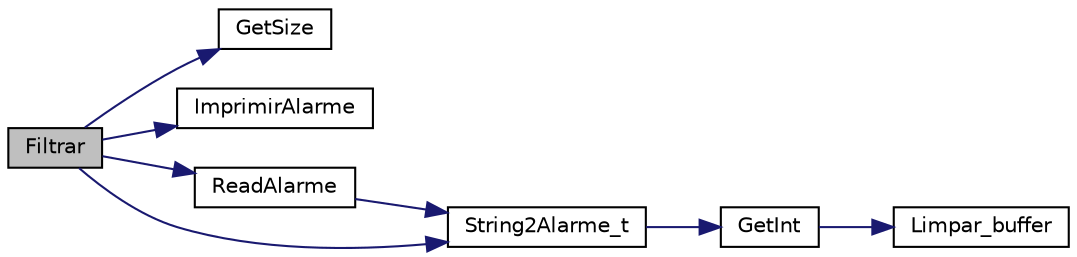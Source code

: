 digraph "Filtrar"
{
 // LATEX_PDF_SIZE
  edge [fontname="Helvetica",fontsize="10",labelfontname="Helvetica",labelfontsize="10"];
  node [fontname="Helvetica",fontsize="10",shape=record];
  rankdir="LR";
  Node1 [label="Filtrar",height=0.2,width=0.4,color="black", fillcolor="grey75", style="filled", fontcolor="black",tooltip=" "];
  Node1 -> Node2 [color="midnightblue",fontsize="10",style="solid",fontname="Helvetica"];
  Node2 [label="GetSize",height=0.2,width=0.4,color="black", fillcolor="white", style="filled",URL="$_interface_8h.html#a239e0f791a6b075382f61bc28887be6c",tooltip="GetSize Obter tamanho. Função que obtem a quantidade de elementos de um arquivo."];
  Node1 -> Node3 [color="midnightblue",fontsize="10",style="solid",fontname="Helvetica"];
  Node3 [label="ImprimirAlarme",height=0.2,width=0.4,color="black", fillcolor="white", style="filled",URL="$_interface_8h.html#a0aa376d9e2269685fde7751cc5be7a78",tooltip=" "];
  Node1 -> Node4 [color="midnightblue",fontsize="10",style="solid",fontname="Helvetica"];
  Node4 [label="ReadAlarme",height=0.2,width=0.4,color="black", fillcolor="white", style="filled",URL="$_alarmes_8h.html#ae902698da61e7dadccfd319f5f55b39a",tooltip=" "];
  Node4 -> Node5 [color="midnightblue",fontsize="10",style="solid",fontname="Helvetica"];
  Node5 [label="String2Alarme_t",height=0.2,width=0.4,color="black", fillcolor="white", style="filled",URL="$_alarmes_8h.html#ad1390ee930b2bbd803c3211f6dec8045",tooltip=" "];
  Node5 -> Node6 [color="midnightblue",fontsize="10",style="solid",fontname="Helvetica"];
  Node6 [label="GetInt",height=0.2,width=0.4,color="black", fillcolor="white", style="filled",URL="$_equipamento_8h.html#af33a10e452044c45a2b0c01279a47430",tooltip=" "];
  Node6 -> Node7 [color="midnightblue",fontsize="10",style="solid",fontname="Helvetica"];
  Node7 [label="Limpar_buffer",height=0.2,width=0.4,color="black", fillcolor="white", style="filled",URL="$_equipamento_8h.html#a7662232d4e826e676ec12c39ac8af870",tooltip=" "];
  Node1 -> Node5 [color="midnightblue",fontsize="10",style="solid",fontname="Helvetica"];
}
